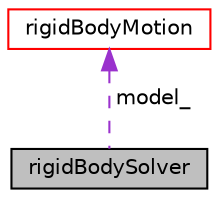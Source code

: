 digraph "rigidBodySolver"
{
  bgcolor="transparent";
  edge [fontname="Helvetica",fontsize="10",labelfontname="Helvetica",labelfontsize="10"];
  node [fontname="Helvetica",fontsize="10",shape=record];
  Node1 [label="rigidBodySolver",height=0.2,width=0.4,color="black", fillcolor="grey75", style="filled", fontcolor="black"];
  Node2 -> Node1 [dir="back",color="darkorchid3",fontsize="10",style="dashed",label=" model_" ,fontname="Helvetica"];
  Node2 [label="rigidBodyMotion",height=0.2,width=0.4,color="red",URL="$a02257.html",tooltip="Six degree of freedom motion for a rigid body. "];
}
